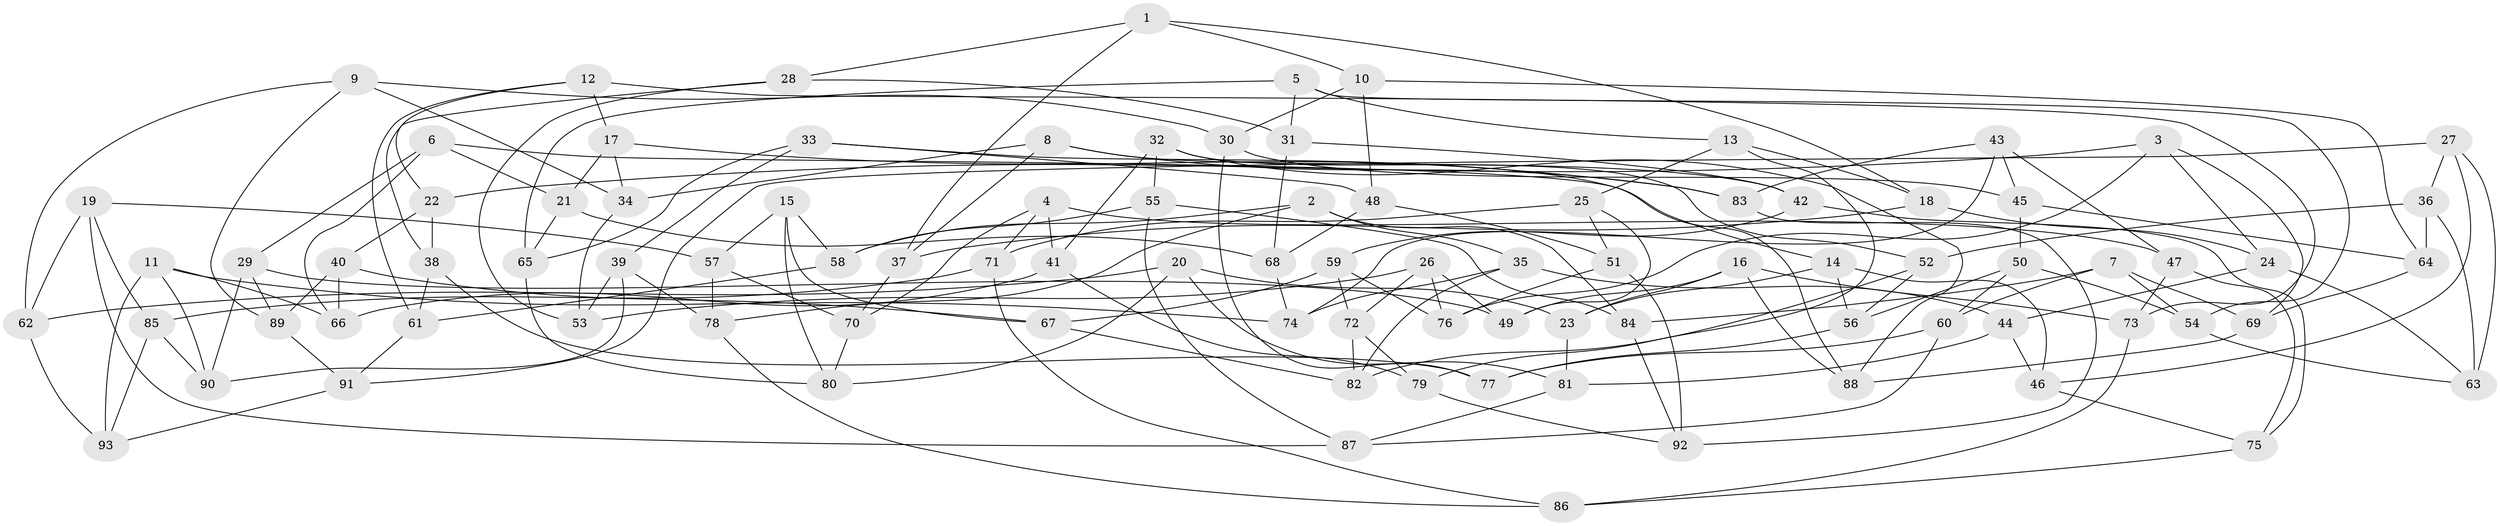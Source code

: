 // Generated by graph-tools (version 1.1) at 2025/26/03/09/25 03:26:51]
// undirected, 93 vertices, 186 edges
graph export_dot {
graph [start="1"]
  node [color=gray90,style=filled];
  1;
  2;
  3;
  4;
  5;
  6;
  7;
  8;
  9;
  10;
  11;
  12;
  13;
  14;
  15;
  16;
  17;
  18;
  19;
  20;
  21;
  22;
  23;
  24;
  25;
  26;
  27;
  28;
  29;
  30;
  31;
  32;
  33;
  34;
  35;
  36;
  37;
  38;
  39;
  40;
  41;
  42;
  43;
  44;
  45;
  46;
  47;
  48;
  49;
  50;
  51;
  52;
  53;
  54;
  55;
  56;
  57;
  58;
  59;
  60;
  61;
  62;
  63;
  64;
  65;
  66;
  67;
  68;
  69;
  70;
  71;
  72;
  73;
  74;
  75;
  76;
  77;
  78;
  79;
  80;
  81;
  82;
  83;
  84;
  85;
  86;
  87;
  88;
  89;
  90;
  91;
  92;
  93;
  1 -- 37;
  1 -- 18;
  1 -- 10;
  1 -- 28;
  2 -- 84;
  2 -- 58;
  2 -- 35;
  2 -- 78;
  3 -- 22;
  3 -- 69;
  3 -- 76;
  3 -- 24;
  4 -- 47;
  4 -- 71;
  4 -- 70;
  4 -- 41;
  5 -- 65;
  5 -- 13;
  5 -- 31;
  5 -- 54;
  6 -- 14;
  6 -- 21;
  6 -- 29;
  6 -- 66;
  7 -- 60;
  7 -- 69;
  7 -- 54;
  7 -- 84;
  8 -- 37;
  8 -- 34;
  8 -- 83;
  8 -- 42;
  9 -- 89;
  9 -- 62;
  9 -- 34;
  9 -- 30;
  10 -- 30;
  10 -- 64;
  10 -- 48;
  11 -- 90;
  11 -- 74;
  11 -- 66;
  11 -- 93;
  12 -- 73;
  12 -- 61;
  12 -- 22;
  12 -- 17;
  13 -- 79;
  13 -- 25;
  13 -- 18;
  14 -- 23;
  14 -- 56;
  14 -- 46;
  15 -- 57;
  15 -- 67;
  15 -- 80;
  15 -- 58;
  16 -- 73;
  16 -- 23;
  16 -- 49;
  16 -- 88;
  17 -- 83;
  17 -- 21;
  17 -- 34;
  18 -- 24;
  18 -- 37;
  19 -- 85;
  19 -- 62;
  19 -- 57;
  19 -- 87;
  20 -- 23;
  20 -- 62;
  20 -- 80;
  20 -- 81;
  21 -- 68;
  21 -- 65;
  22 -- 40;
  22 -- 38;
  23 -- 81;
  24 -- 63;
  24 -- 44;
  25 -- 51;
  25 -- 49;
  25 -- 71;
  26 -- 49;
  26 -- 76;
  26 -- 53;
  26 -- 72;
  27 -- 63;
  27 -- 36;
  27 -- 91;
  27 -- 46;
  28 -- 53;
  28 -- 38;
  28 -- 31;
  29 -- 89;
  29 -- 49;
  29 -- 90;
  30 -- 45;
  30 -- 77;
  31 -- 68;
  31 -- 42;
  32 -- 52;
  32 -- 88;
  32 -- 55;
  32 -- 41;
  33 -- 48;
  33 -- 65;
  33 -- 88;
  33 -- 39;
  34 -- 53;
  35 -- 82;
  35 -- 44;
  35 -- 74;
  36 -- 63;
  36 -- 64;
  36 -- 52;
  37 -- 70;
  38 -- 61;
  38 -- 77;
  39 -- 90;
  39 -- 78;
  39 -- 53;
  40 -- 89;
  40 -- 66;
  40 -- 67;
  41 -- 79;
  41 -- 66;
  42 -- 75;
  42 -- 59;
  43 -- 83;
  43 -- 47;
  43 -- 45;
  43 -- 74;
  44 -- 46;
  44 -- 81;
  45 -- 64;
  45 -- 50;
  46 -- 75;
  47 -- 75;
  47 -- 73;
  48 -- 68;
  48 -- 51;
  50 -- 54;
  50 -- 60;
  50 -- 56;
  51 -- 92;
  51 -- 76;
  52 -- 56;
  52 -- 82;
  54 -- 63;
  55 -- 84;
  55 -- 58;
  55 -- 87;
  56 -- 77;
  57 -- 70;
  57 -- 78;
  58 -- 61;
  59 -- 76;
  59 -- 67;
  59 -- 72;
  60 -- 87;
  60 -- 77;
  61 -- 91;
  62 -- 93;
  64 -- 69;
  65 -- 80;
  67 -- 82;
  68 -- 74;
  69 -- 88;
  70 -- 80;
  71 -- 86;
  71 -- 85;
  72 -- 82;
  72 -- 79;
  73 -- 86;
  75 -- 86;
  78 -- 86;
  79 -- 92;
  81 -- 87;
  83 -- 92;
  84 -- 92;
  85 -- 90;
  85 -- 93;
  89 -- 91;
  91 -- 93;
}
